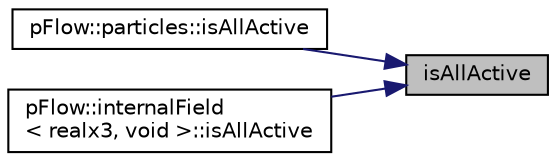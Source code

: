 digraph "isAllActive"
{
 // LATEX_PDF_SIZE
  edge [fontname="Helvetica",fontsize="10",labelfontname="Helvetica",labelfontsize="10"];
  node [fontname="Helvetica",fontsize="10",shape=record];
  rankdir="RL";
  Node1 [label="isAllActive",height=0.2,width=0.4,color="black", fillcolor="grey75", style="filled", fontcolor="black",tooltip=" "];
  Node1 -> Node2 [dir="back",color="midnightblue",fontsize="10",style="solid",fontname="Helvetica"];
  Node2 [label="pFlow::particles::isAllActive",height=0.2,width=0.4,color="black", fillcolor="white", style="filled",URL="$classpFlow_1_1particles.html#a56656d26e43a5de9dd4dad90b67b243d",tooltip=" "];
  Node1 -> Node3 [dir="back",color="midnightblue",fontsize="10",style="solid",fontname="Helvetica"];
  Node3 [label="pFlow::internalField\l\< realx3, void \>::isAllActive",height=0.2,width=0.4,color="black", fillcolor="white", style="filled",URL="$classpFlow_1_1internalField.html#a07cb16592ca70b20f356021cb92d2758",tooltip=" "];
}
